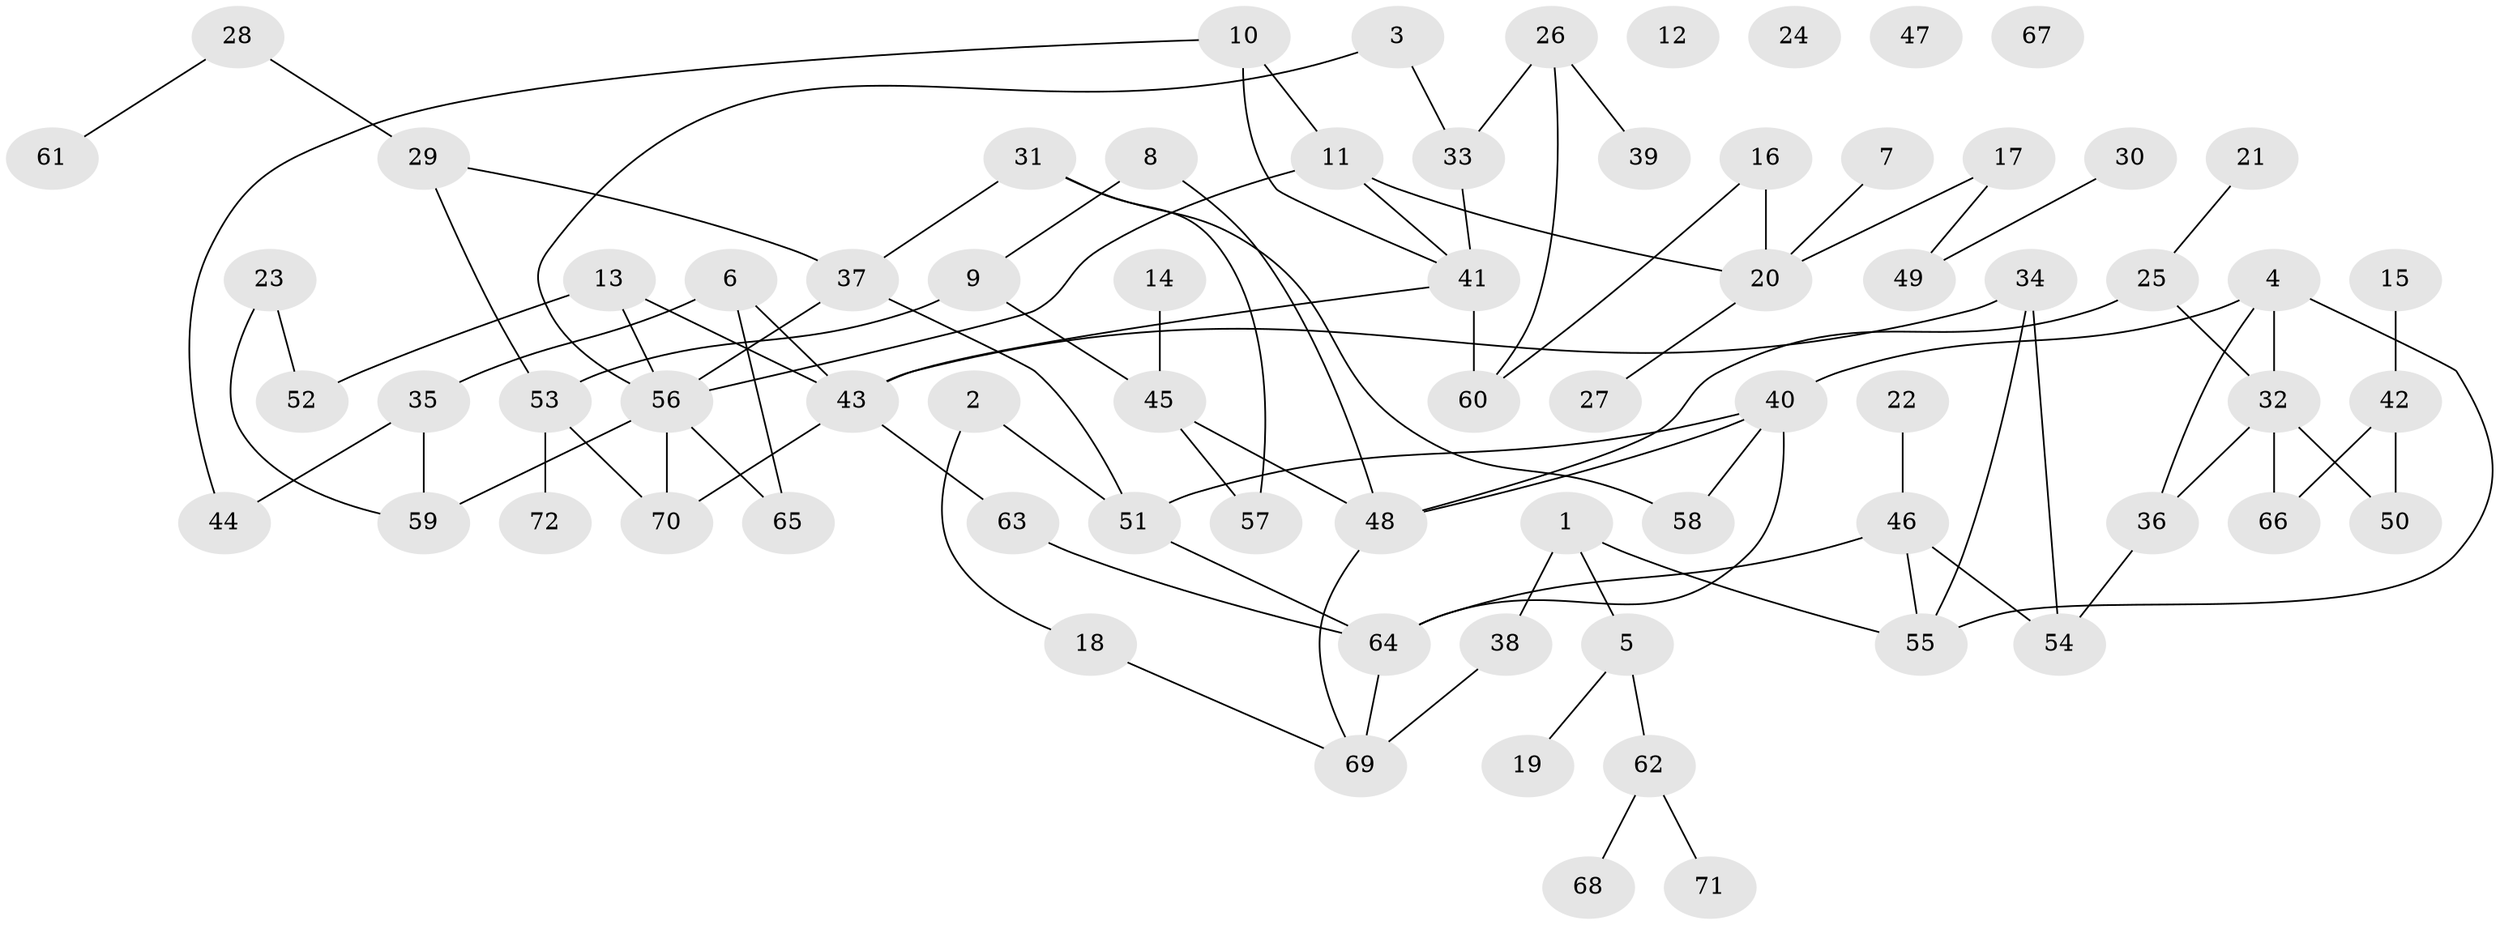 // coarse degree distribution, {3: 0.25, 2: 0.25, 5: 0.125, 4: 0.125, 1: 0.1875, 8: 0.020833333333333332, 6: 0.020833333333333332, 7: 0.020833333333333332}
// Generated by graph-tools (version 1.1) at 2025/47/03/04/25 22:47:59]
// undirected, 72 vertices, 94 edges
graph export_dot {
  node [color=gray90,style=filled];
  1;
  2;
  3;
  4;
  5;
  6;
  7;
  8;
  9;
  10;
  11;
  12;
  13;
  14;
  15;
  16;
  17;
  18;
  19;
  20;
  21;
  22;
  23;
  24;
  25;
  26;
  27;
  28;
  29;
  30;
  31;
  32;
  33;
  34;
  35;
  36;
  37;
  38;
  39;
  40;
  41;
  42;
  43;
  44;
  45;
  46;
  47;
  48;
  49;
  50;
  51;
  52;
  53;
  54;
  55;
  56;
  57;
  58;
  59;
  60;
  61;
  62;
  63;
  64;
  65;
  66;
  67;
  68;
  69;
  70;
  71;
  72;
  1 -- 5;
  1 -- 38;
  1 -- 55;
  2 -- 18;
  2 -- 51;
  3 -- 33;
  3 -- 56;
  4 -- 32;
  4 -- 36;
  4 -- 40;
  4 -- 55;
  5 -- 19;
  5 -- 62;
  6 -- 35;
  6 -- 43;
  6 -- 65;
  7 -- 20;
  8 -- 9;
  8 -- 48;
  9 -- 45;
  9 -- 53;
  10 -- 11;
  10 -- 41;
  10 -- 44;
  11 -- 20;
  11 -- 41;
  11 -- 56;
  13 -- 43;
  13 -- 52;
  13 -- 56;
  14 -- 45;
  15 -- 42;
  16 -- 20;
  16 -- 60;
  17 -- 20;
  17 -- 49;
  18 -- 69;
  20 -- 27;
  21 -- 25;
  22 -- 46;
  23 -- 52;
  23 -- 59;
  25 -- 32;
  25 -- 48;
  26 -- 33;
  26 -- 39;
  26 -- 60;
  28 -- 29;
  28 -- 61;
  29 -- 37;
  29 -- 53;
  30 -- 49;
  31 -- 37;
  31 -- 57;
  31 -- 58;
  32 -- 36;
  32 -- 50;
  32 -- 66;
  33 -- 41;
  34 -- 43;
  34 -- 54;
  34 -- 55;
  35 -- 44;
  35 -- 59;
  36 -- 54;
  37 -- 51;
  37 -- 56;
  38 -- 69;
  40 -- 48;
  40 -- 51;
  40 -- 58;
  40 -- 64;
  41 -- 43;
  41 -- 60;
  42 -- 50;
  42 -- 66;
  43 -- 63;
  43 -- 70;
  45 -- 48;
  45 -- 57;
  46 -- 54;
  46 -- 55;
  46 -- 64;
  48 -- 69;
  51 -- 64;
  53 -- 70;
  53 -- 72;
  56 -- 59;
  56 -- 65;
  56 -- 70;
  62 -- 68;
  62 -- 71;
  63 -- 64;
  64 -- 69;
}
